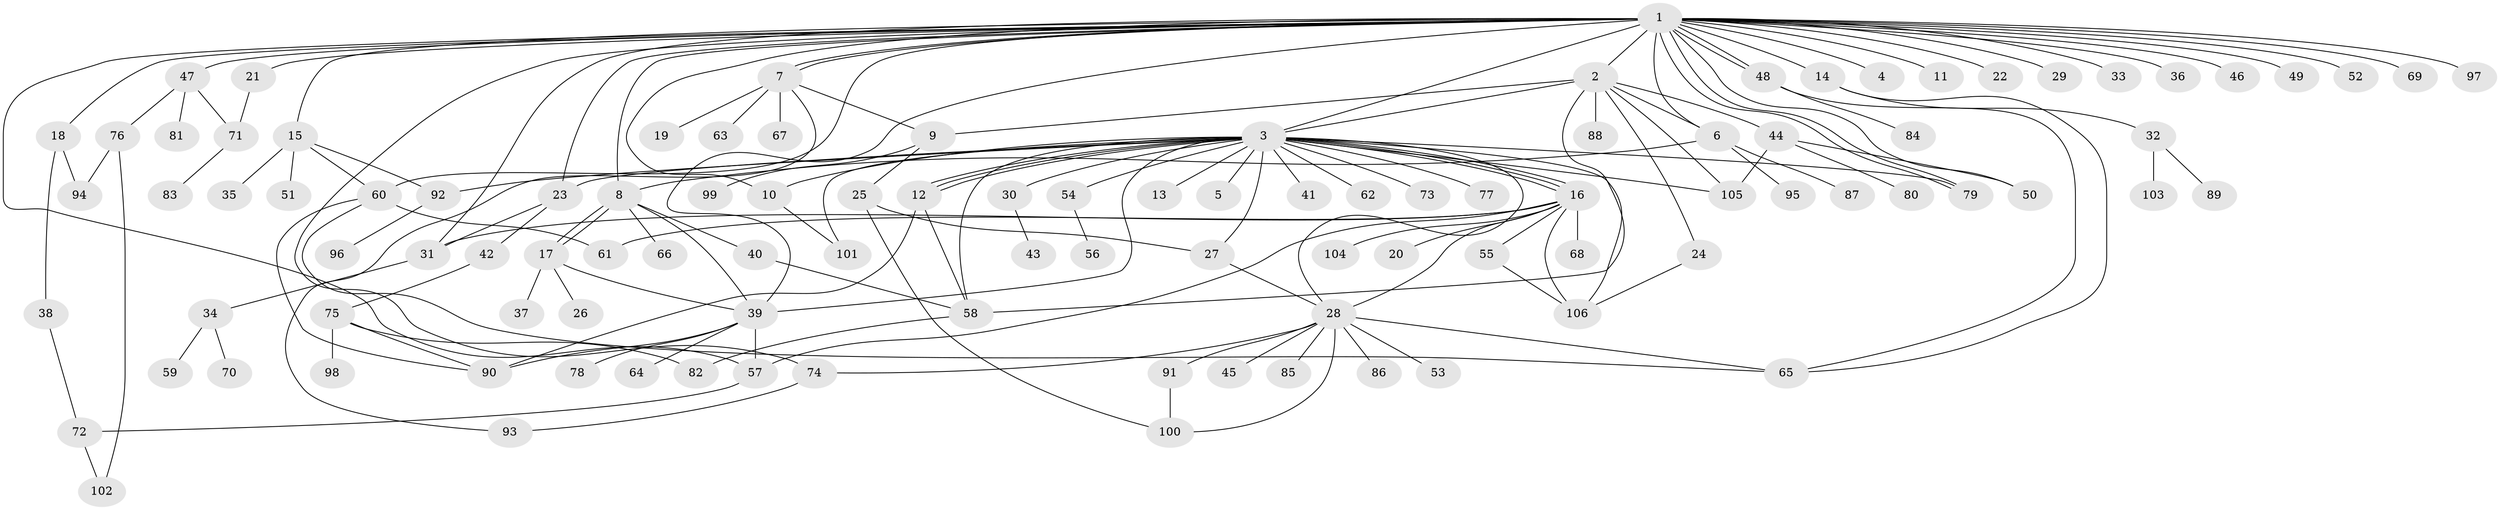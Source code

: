 // coarse degree distribution, {29: 0.013513513513513514, 1: 0.7162162162162162, 3: 0.04054054054054054, 2: 0.12162162162162163, 4: 0.04054054054054054, 16: 0.013513513513513514, 7: 0.013513513513513514, 10: 0.04054054054054054}
// Generated by graph-tools (version 1.1) at 2025/52/03/04/25 21:52:00]
// undirected, 106 vertices, 158 edges
graph export_dot {
graph [start="1"]
  node [color=gray90,style=filled];
  1;
  2;
  3;
  4;
  5;
  6;
  7;
  8;
  9;
  10;
  11;
  12;
  13;
  14;
  15;
  16;
  17;
  18;
  19;
  20;
  21;
  22;
  23;
  24;
  25;
  26;
  27;
  28;
  29;
  30;
  31;
  32;
  33;
  34;
  35;
  36;
  37;
  38;
  39;
  40;
  41;
  42;
  43;
  44;
  45;
  46;
  47;
  48;
  49;
  50;
  51;
  52;
  53;
  54;
  55;
  56;
  57;
  58;
  59;
  60;
  61;
  62;
  63;
  64;
  65;
  66;
  67;
  68;
  69;
  70;
  71;
  72;
  73;
  74;
  75;
  76;
  77;
  78;
  79;
  80;
  81;
  82;
  83;
  84;
  85;
  86;
  87;
  88;
  89;
  90;
  91;
  92;
  93;
  94;
  95;
  96;
  97;
  98;
  99;
  100;
  101;
  102;
  103;
  104;
  105;
  106;
  1 -- 2;
  1 -- 3;
  1 -- 4;
  1 -- 6;
  1 -- 7;
  1 -- 7;
  1 -- 8;
  1 -- 10;
  1 -- 11;
  1 -- 14;
  1 -- 15;
  1 -- 18;
  1 -- 21;
  1 -- 22;
  1 -- 23;
  1 -- 29;
  1 -- 31;
  1 -- 33;
  1 -- 36;
  1 -- 39;
  1 -- 46;
  1 -- 47;
  1 -- 48;
  1 -- 48;
  1 -- 49;
  1 -- 50;
  1 -- 52;
  1 -- 57;
  1 -- 60;
  1 -- 69;
  1 -- 74;
  1 -- 79;
  1 -- 79;
  1 -- 97;
  2 -- 3;
  2 -- 6;
  2 -- 9;
  2 -- 24;
  2 -- 44;
  2 -- 58;
  2 -- 88;
  2 -- 105;
  3 -- 5;
  3 -- 10;
  3 -- 12;
  3 -- 12;
  3 -- 12;
  3 -- 13;
  3 -- 16;
  3 -- 16;
  3 -- 16;
  3 -- 23;
  3 -- 27;
  3 -- 28;
  3 -- 30;
  3 -- 39;
  3 -- 41;
  3 -- 54;
  3 -- 58;
  3 -- 62;
  3 -- 73;
  3 -- 77;
  3 -- 79;
  3 -- 92;
  3 -- 101;
  3 -- 105;
  3 -- 106;
  6 -- 8;
  6 -- 87;
  6 -- 95;
  7 -- 9;
  7 -- 19;
  7 -- 63;
  7 -- 67;
  7 -- 93;
  8 -- 17;
  8 -- 17;
  8 -- 39;
  8 -- 40;
  8 -- 66;
  9 -- 25;
  9 -- 99;
  10 -- 101;
  12 -- 58;
  12 -- 90;
  14 -- 32;
  14 -- 65;
  15 -- 35;
  15 -- 51;
  15 -- 60;
  15 -- 92;
  16 -- 20;
  16 -- 28;
  16 -- 31;
  16 -- 55;
  16 -- 57;
  16 -- 61;
  16 -- 68;
  16 -- 104;
  16 -- 106;
  17 -- 26;
  17 -- 37;
  17 -- 39;
  18 -- 38;
  18 -- 94;
  21 -- 71;
  23 -- 31;
  23 -- 42;
  24 -- 106;
  25 -- 27;
  25 -- 100;
  27 -- 28;
  28 -- 45;
  28 -- 53;
  28 -- 65;
  28 -- 74;
  28 -- 85;
  28 -- 86;
  28 -- 91;
  28 -- 100;
  30 -- 43;
  31 -- 34;
  32 -- 89;
  32 -- 103;
  34 -- 59;
  34 -- 70;
  38 -- 72;
  39 -- 57;
  39 -- 64;
  39 -- 78;
  39 -- 90;
  40 -- 58;
  42 -- 75;
  44 -- 50;
  44 -- 80;
  44 -- 105;
  47 -- 71;
  47 -- 76;
  47 -- 81;
  48 -- 65;
  48 -- 84;
  54 -- 56;
  55 -- 106;
  57 -- 72;
  58 -- 82;
  60 -- 61;
  60 -- 65;
  60 -- 90;
  71 -- 83;
  72 -- 102;
  74 -- 93;
  75 -- 82;
  75 -- 90;
  75 -- 98;
  76 -- 94;
  76 -- 102;
  91 -- 100;
  92 -- 96;
}
